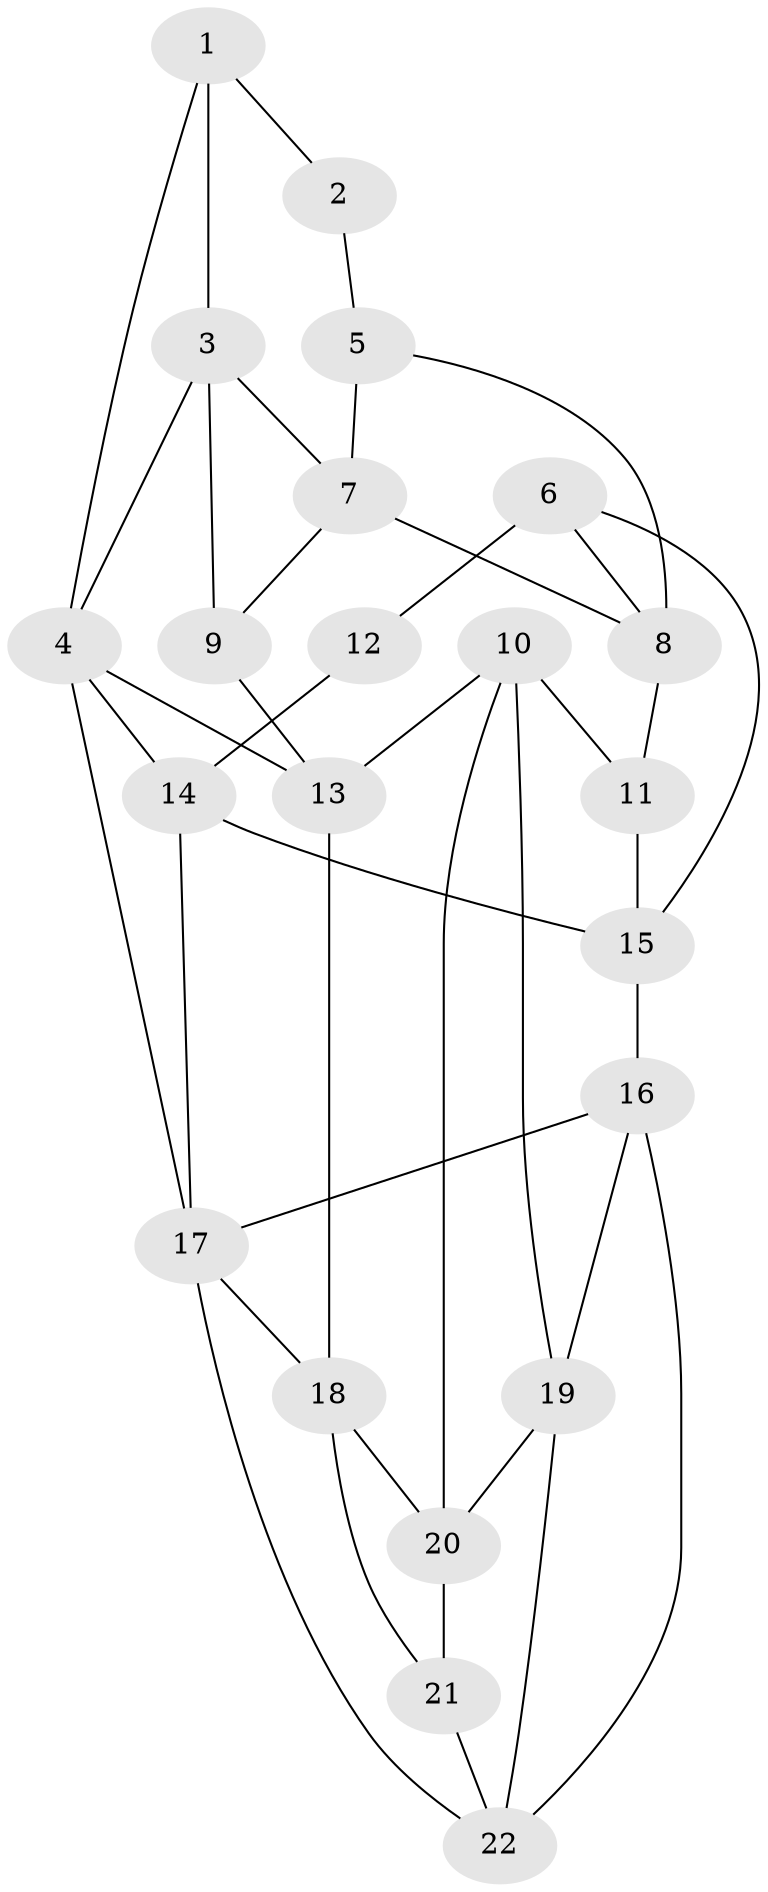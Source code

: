 // original degree distribution, {3: 0.05555555555555555, 5: 0.42592592592592593, 4: 0.25925925925925924, 6: 0.25925925925925924}
// Generated by graph-tools (version 1.1) at 2025/38/03/04/25 23:38:26]
// undirected, 22 vertices, 40 edges
graph export_dot {
  node [color=gray90,style=filled];
  1;
  2;
  3;
  4;
  5;
  6;
  7;
  8;
  9;
  10;
  11;
  12;
  13;
  14;
  15;
  16;
  17;
  18;
  19;
  20;
  21;
  22;
  1 -- 2 [weight=1.0];
  1 -- 3 [weight=1.0];
  1 -- 4 [weight=1.0];
  2 -- 5 [weight=1.0];
  3 -- 4 [weight=1.0];
  3 -- 7 [weight=1.0];
  3 -- 9 [weight=1.0];
  4 -- 13 [weight=1.0];
  4 -- 14 [weight=1.0];
  4 -- 17 [weight=2.0];
  5 -- 7 [weight=1.0];
  5 -- 8 [weight=1.0];
  6 -- 8 [weight=1.0];
  6 -- 12 [weight=1.0];
  6 -- 15 [weight=1.0];
  7 -- 8 [weight=1.0];
  7 -- 9 [weight=1.0];
  8 -- 11 [weight=1.0];
  9 -- 13 [weight=2.0];
  10 -- 11 [weight=1.0];
  10 -- 13 [weight=1.0];
  10 -- 19 [weight=1.0];
  10 -- 20 [weight=1.0];
  11 -- 15 [weight=1.0];
  12 -- 14 [weight=2.0];
  13 -- 18 [weight=1.0];
  14 -- 15 [weight=1.0];
  14 -- 17 [weight=1.0];
  15 -- 16 [weight=1.0];
  16 -- 17 [weight=1.0];
  16 -- 19 [weight=1.0];
  16 -- 22 [weight=1.0];
  17 -- 18 [weight=1.0];
  17 -- 22 [weight=1.0];
  18 -- 20 [weight=1.0];
  18 -- 21 [weight=1.0];
  19 -- 20 [weight=1.0];
  19 -- 22 [weight=1.0];
  20 -- 21 [weight=1.0];
  21 -- 22 [weight=1.0];
}
